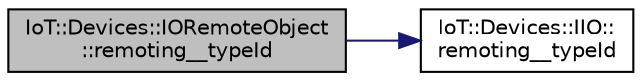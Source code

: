 digraph "IoT::Devices::IORemoteObject::remoting__typeId"
{
 // LATEX_PDF_SIZE
  edge [fontname="Helvetica",fontsize="10",labelfontname="Helvetica",labelfontsize="10"];
  node [fontname="Helvetica",fontsize="10",shape=record];
  rankdir="LR";
  Node1 [label="IoT::Devices::IORemoteObject\l::remoting__typeId",height=0.2,width=0.4,color="black", fillcolor="grey75", style="filled", fontcolor="black",tooltip="Returns the object's URI."];
  Node1 -> Node2 [color="midnightblue",fontsize="10",style="solid"];
  Node2 [label="IoT::Devices::IIO::\lremoting__typeId",height=0.2,width=0.4,color="black", fillcolor="white", style="filled",URL="$classIoT_1_1Devices_1_1IIO.html#af2fb6e5ddde3634cb8f21e69c634e2a0",tooltip=" "];
}
